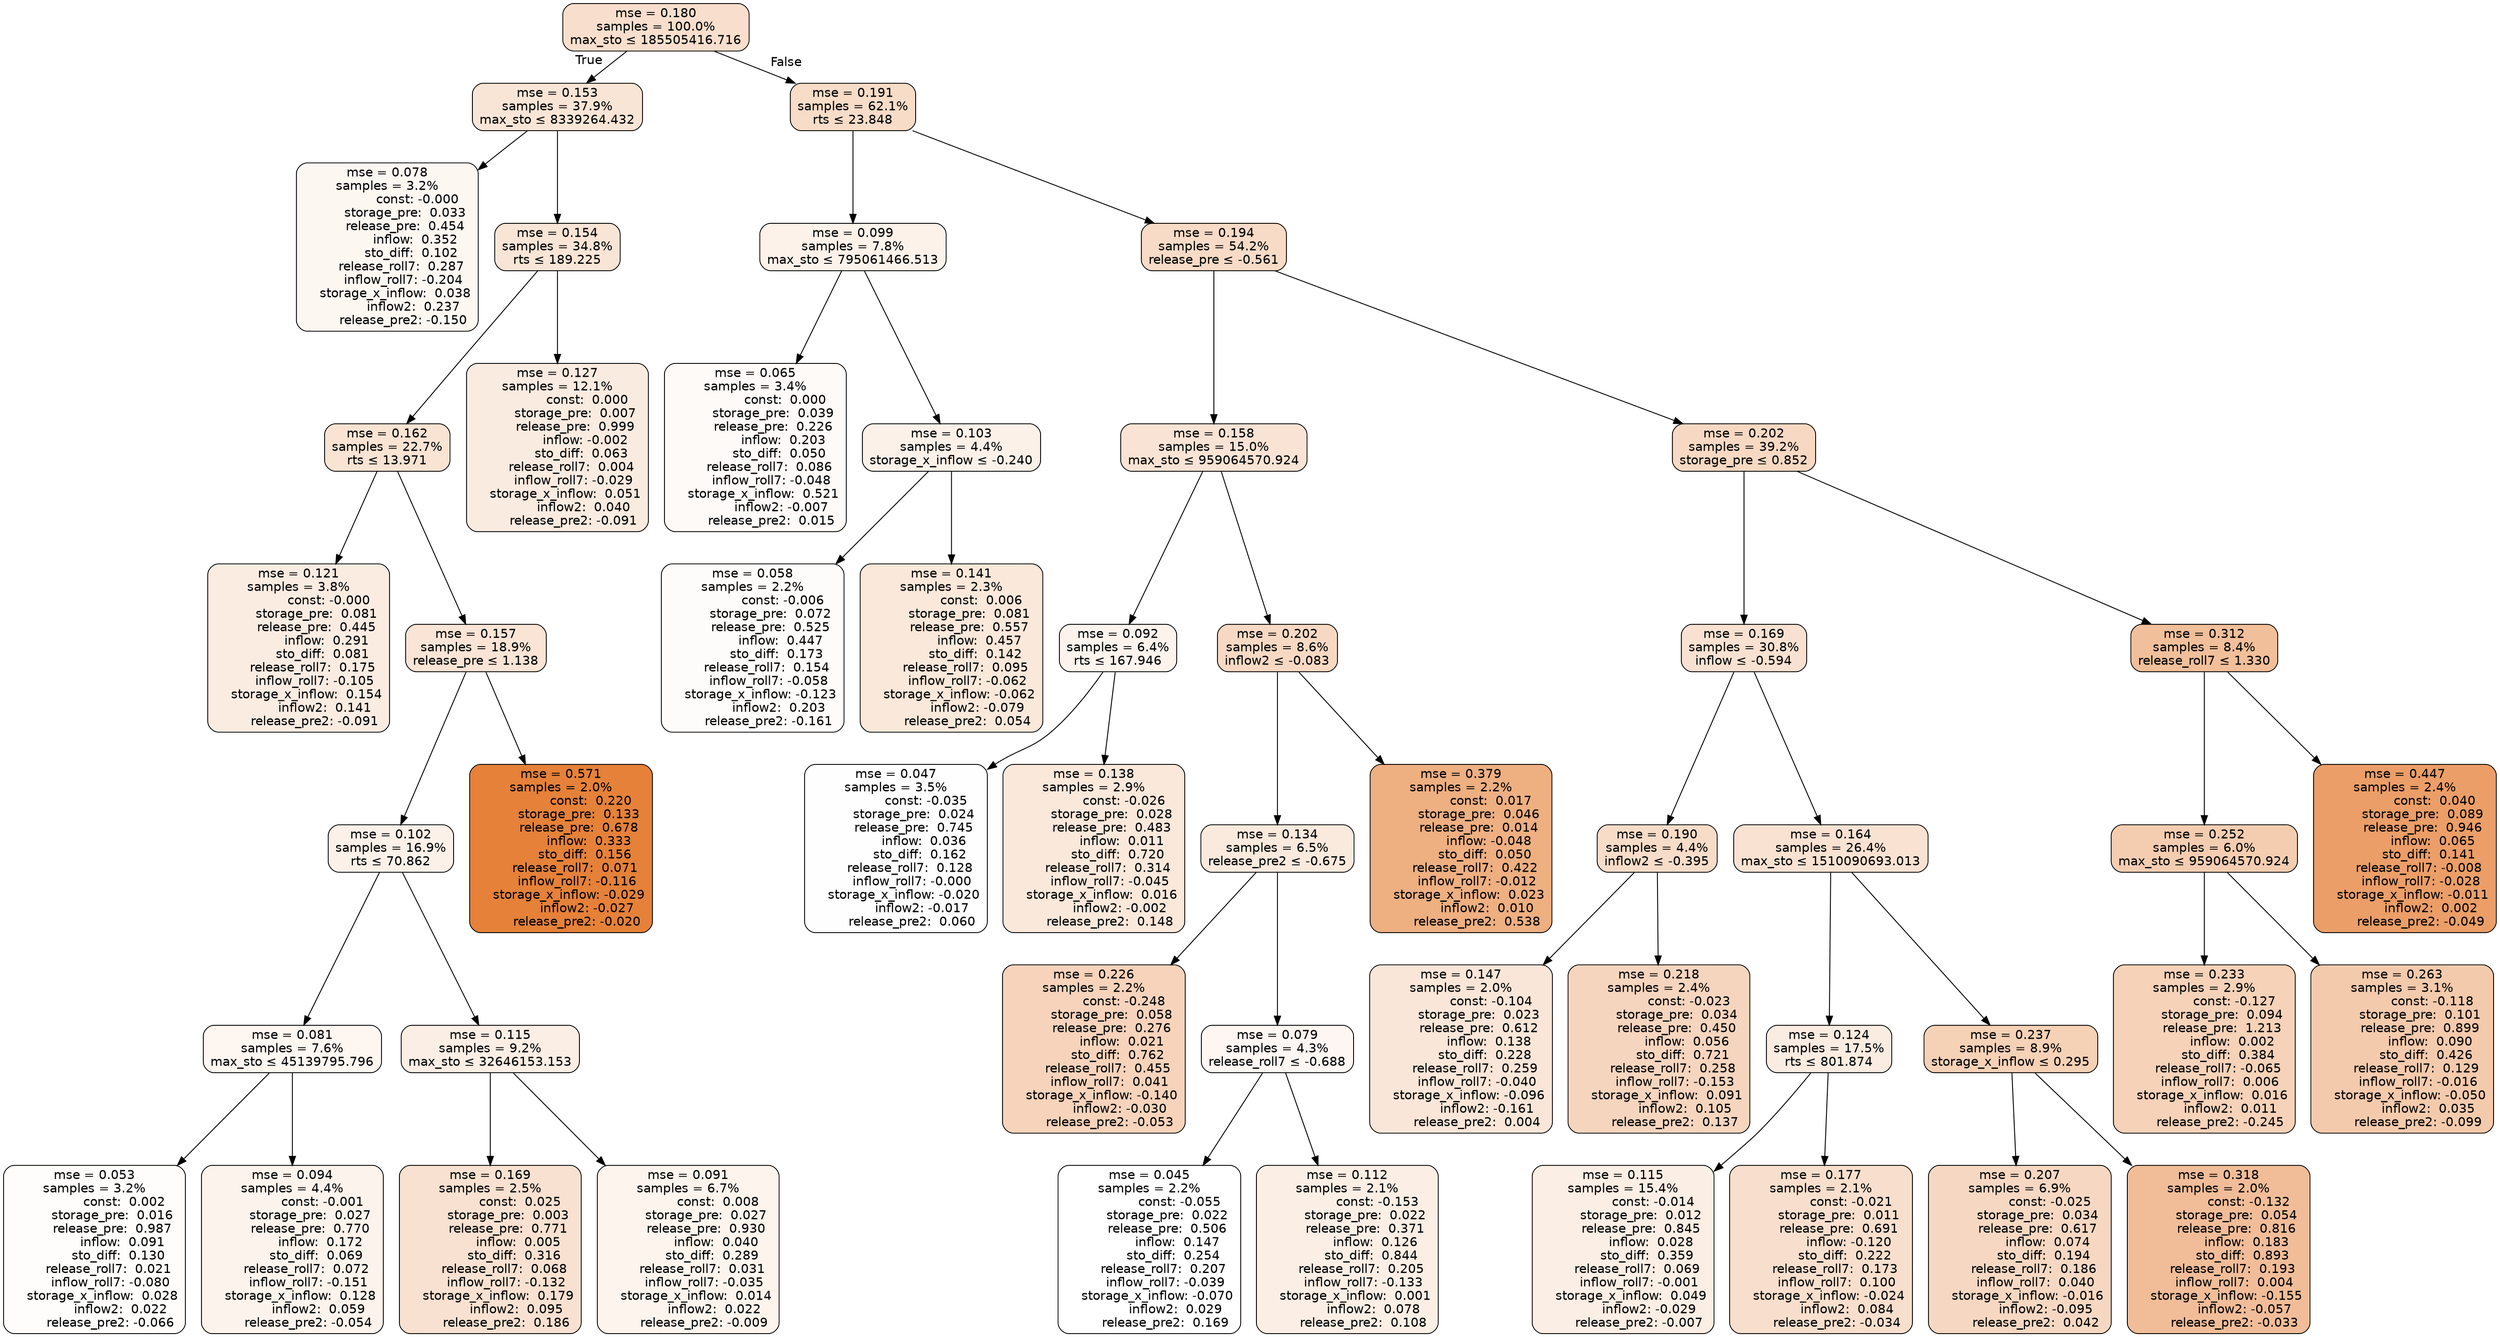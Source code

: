 digraph tree {
bgcolor="transparent"
node [shape=rectangle, style="filled, rounded", color="black", fontname=helvetica] ;
edge [fontname=helvetica] ;
	"0" [label="mse = 0.180
samples = 100.0%
max_sto &le; 185505416.716", fillcolor="#f8decc"]
	"1" [label="mse = 0.153
samples = 37.9%
max_sto &le; 8339264.432", fillcolor="#f9e5d6"]
	"2" [label="mse = 0.078
samples = 3.2%
               const: -0.000
         storage_pre:  0.033
         release_pre:  0.454
              inflow:  0.352
            sto_diff:  0.102
       release_roll7:  0.287
        inflow_roll7: -0.204
    storage_x_inflow:  0.038
             inflow2:  0.237
        release_pre2: -0.150", fillcolor="#fdf7f2"]
	"3" [label="mse = 0.154
samples = 34.8%
rts &le; 189.225", fillcolor="#f9e5d6"]
	"4" [label="mse = 0.162
samples = 22.7%
rts &le; 13.971", fillcolor="#f9e3d3"]
	"5" [label="mse = 0.121
samples = 3.8%
               const: -0.000
         storage_pre:  0.081
         release_pre:  0.445
              inflow:  0.291
            sto_diff:  0.081
       release_roll7:  0.175
        inflow_roll7: -0.105
    storage_x_inflow:  0.154
             inflow2:  0.141
        release_pre2: -0.091", fillcolor="#fbece2"]
	"6" [label="mse = 0.157
samples = 18.9%
release_pre &le; 1.138", fillcolor="#f9e4d5"]
	"7" [label="mse = 0.102
samples = 16.9%
rts &le; 70.862", fillcolor="#fcf1e9"]
	"8" [label="mse = 0.081
samples = 7.6%
max_sto &le; 45139795.796", fillcolor="#fdf6f1"]
	"9" [label="mse = 0.053
samples = 3.2%
               const:  0.002
         storage_pre:  0.016
         release_pre:  0.987
              inflow:  0.091
            sto_diff:  0.130
       release_roll7:  0.021
        inflow_roll7: -0.080
    storage_x_inflow:  0.028
             inflow2:  0.022
        release_pre2: -0.066", fillcolor="#fefdfc"]
	"10" [label="mse = 0.094
samples = 4.4%
               const: -0.001
         storage_pre:  0.027
         release_pre:  0.770
              inflow:  0.172
            sto_diff:  0.069
       release_roll7:  0.072
        inflow_roll7: -0.151
    storage_x_inflow:  0.128
             inflow2:  0.059
        release_pre2: -0.054", fillcolor="#fcf3ec"]
	"11" [label="mse = 0.115
samples = 9.2%
max_sto &le; 32646153.153", fillcolor="#fbeee4"]
	"12" [label="mse = 0.169
samples = 2.5%
               const:  0.025
         storage_pre:  0.003
         release_pre:  0.771
              inflow:  0.005
            sto_diff:  0.316
       release_roll7:  0.068
        inflow_roll7: -0.132
    storage_x_inflow:  0.179
             inflow2:  0.095
        release_pre2:  0.186", fillcolor="#f8e1d0"]
	"13" [label="mse = 0.091
samples = 6.7%
               const:  0.008
         storage_pre:  0.027
         release_pre:  0.930
              inflow:  0.040
            sto_diff:  0.289
       release_roll7:  0.031
        inflow_roll7: -0.035
    storage_x_inflow:  0.014
             inflow2:  0.022
        release_pre2: -0.009", fillcolor="#fcf4ed"]
	"14" [label="mse = 0.571
samples = 2.0%
               const:  0.220
         storage_pre:  0.133
         release_pre:  0.678
              inflow:  0.333
            sto_diff:  0.156
       release_roll7:  0.071
        inflow_roll7: -0.116
    storage_x_inflow: -0.029
             inflow2: -0.027
        release_pre2: -0.020", fillcolor="#e58139"]
	"15" [label="mse = 0.127
samples = 12.1%
               const:  0.000
         storage_pre:  0.007
         release_pre:  0.999
              inflow: -0.002
            sto_diff:  0.063
       release_roll7:  0.004
        inflow_roll7: -0.029
    storage_x_inflow:  0.051
             inflow2:  0.040
        release_pre2: -0.091", fillcolor="#faebe0"]
	"16" [label="mse = 0.191
samples = 62.1%
rts &le; 23.848", fillcolor="#f7dcc8"]
	"17" [label="mse = 0.099
samples = 7.8%
max_sto &le; 795061466.513", fillcolor="#fcf2ea"]
	"18" [label="mse = 0.065
samples = 3.4%
               const:  0.000
         storage_pre:  0.039
         release_pre:  0.226
              inflow:  0.203
            sto_diff:  0.050
       release_roll7:  0.086
        inflow_roll7: -0.048
    storage_x_inflow:  0.521
             inflow2: -0.007
        release_pre2:  0.015", fillcolor="#fdfaf7"]
	"19" [label="mse = 0.103
samples = 4.4%
storage_x_inflow &le; -0.240", fillcolor="#fcf1e9"]
	"20" [label="mse = 0.058
samples = 2.2%
               const: -0.006
         storage_pre:  0.072
         release_pre:  0.525
              inflow:  0.447
            sto_diff:  0.173
       release_roll7:  0.154
        inflow_roll7: -0.058
    storage_x_inflow: -0.123
             inflow2:  0.203
        release_pre2: -0.161", fillcolor="#fefcfa"]
	"21" [label="mse = 0.141
samples = 2.3%
               const:  0.006
         storage_pre:  0.081
         release_pre:  0.557
              inflow:  0.457
            sto_diff:  0.142
       release_roll7:  0.095
        inflow_roll7: -0.062
    storage_x_inflow: -0.062
             inflow2: -0.079
        release_pre2:  0.054", fillcolor="#fae8da"]
	"22" [label="mse = 0.194
samples = 54.2%
release_pre &le; -0.561", fillcolor="#f7dbc6"]
	"23" [label="mse = 0.158
samples = 15.0%
max_sto &le; 959064570.924", fillcolor="#f9e3d4"]
	"24" [label="mse = 0.092
samples = 6.4%
rts &le; 167.946", fillcolor="#fcf3ed"]
	"25" [label="mse = 0.047
samples = 3.5%
               const: -0.035
         storage_pre:  0.024
         release_pre:  0.745
              inflow:  0.036
            sto_diff:  0.162
       release_roll7:  0.128
        inflow_roll7: -0.000
    storage_x_inflow: -0.020
             inflow2: -0.017
        release_pre2:  0.060", fillcolor="#fefefe"]
	"26" [label="mse = 0.138
samples = 2.9%
               const: -0.026
         storage_pre:  0.028
         release_pre:  0.483
              inflow:  0.011
            sto_diff:  0.720
       release_roll7:  0.314
        inflow_roll7: -0.045
    storage_x_inflow:  0.016
             inflow2: -0.002
        release_pre2:  0.148", fillcolor="#fae8db"]
	"27" [label="mse = 0.202
samples = 8.6%
inflow2 &le; -0.083", fillcolor="#f7d9c3"]
	"28" [label="mse = 0.134
samples = 6.5%
release_pre2 &le; -0.675", fillcolor="#fae9dd"]
	"29" [label="mse = 0.226
samples = 2.2%
               const: -0.248
         storage_pre:  0.058
         release_pre:  0.276
              inflow:  0.021
            sto_diff:  0.762
       release_roll7:  0.455
        inflow_roll7:  0.041
    storage_x_inflow: -0.140
             inflow2: -0.030
        release_pre2: -0.053", fillcolor="#f6d3ba"]
	"30" [label="mse = 0.079
samples = 4.3%
release_roll7 &le; -0.688", fillcolor="#fdf6f2"]
	"31" [label="mse = 0.045
samples = 2.2%
               const: -0.055
         storage_pre:  0.022
         release_pre:  0.506
              inflow:  0.147
            sto_diff:  0.254
       release_roll7:  0.207
        inflow_roll7: -0.039
    storage_x_inflow: -0.070
             inflow2:  0.029
        release_pre2:  0.169", fillcolor="#ffffff"]
	"32" [label="mse = 0.112
samples = 2.1%
               const: -0.153
         storage_pre:  0.022
         release_pre:  0.371
              inflow:  0.126
            sto_diff:  0.844
       release_roll7:  0.205
        inflow_roll7: -0.133
    storage_x_inflow:  0.001
             inflow2:  0.078
        release_pre2:  0.108", fillcolor="#fbefe5"]
	"33" [label="mse = 0.379
samples = 2.2%
               const:  0.017
         storage_pre:  0.046
         release_pre:  0.014
              inflow: -0.048
            sto_diff:  0.050
       release_roll7:  0.422
        inflow_roll7: -0.012
    storage_x_inflow:  0.023
             inflow2:  0.010
        release_pre2:  0.538", fillcolor="#eeaf81"]
	"34" [label="mse = 0.202
samples = 39.2%
storage_pre &le; 0.852", fillcolor="#f7d9c3"]
	"35" [label="mse = 0.169
samples = 30.8%
inflow &le; -0.594", fillcolor="#f8e1d0"]
	"36" [label="mse = 0.190
samples = 4.4%
inflow2 &le; -0.395", fillcolor="#f7dcc8"]
	"37" [label="mse = 0.147
samples = 2.0%
               const: -0.104
         storage_pre:  0.023
         release_pre:  0.612
              inflow:  0.138
            sto_diff:  0.228
       release_roll7:  0.259
        inflow_roll7: -0.040
    storage_x_inflow: -0.096
             inflow2: -0.161
        release_pre2:  0.004", fillcolor="#f9e6d8"]
	"38" [label="mse = 0.218
samples = 2.4%
               const: -0.023
         storage_pre:  0.034
         release_pre:  0.450
              inflow:  0.056
            sto_diff:  0.721
       release_roll7:  0.258
        inflow_roll7: -0.153
    storage_x_inflow:  0.091
             inflow2:  0.105
        release_pre2:  0.137", fillcolor="#f6d5be"]
	"39" [label="mse = 0.164
samples = 26.4%
max_sto &le; 1510090693.013", fillcolor="#f9e2d2"]
	"40" [label="mse = 0.124
samples = 17.5%
rts &le; 801.874", fillcolor="#fbece1"]
	"41" [label="mse = 0.115
samples = 15.4%
               const: -0.014
         storage_pre:  0.012
         release_pre:  0.845
              inflow:  0.028
            sto_diff:  0.359
       release_roll7:  0.069
        inflow_roll7: -0.001
    storage_x_inflow:  0.049
             inflow2: -0.029
        release_pre2: -0.007", fillcolor="#fbeee4"]
	"42" [label="mse = 0.177
samples = 2.1%
               const: -0.021
         storage_pre:  0.011
         release_pre:  0.691
              inflow: -0.120
            sto_diff:  0.222
       release_roll7:  0.173
        inflow_roll7:  0.100
    storage_x_inflow: -0.024
             inflow2:  0.084
        release_pre2: -0.034", fillcolor="#f8dfcd"]
	"43" [label="mse = 0.237
samples = 8.9%
storage_x_inflow &le; 0.295", fillcolor="#f5d1b6"]
	"44" [label="mse = 0.207
samples = 6.9%
               const: -0.025
         storage_pre:  0.034
         release_pre:  0.617
              inflow:  0.074
            sto_diff:  0.194
       release_roll7:  0.186
        inflow_roll7:  0.040
    storage_x_inflow: -0.016
             inflow2: -0.095
        release_pre2:  0.042", fillcolor="#f6d8c2"]
	"45" [label="mse = 0.318
samples = 2.0%
               const: -0.132
         storage_pre:  0.054
         release_pre:  0.816
              inflow:  0.183
            sto_diff:  0.893
       release_roll7:  0.193
        inflow_roll7:  0.004
    storage_x_inflow: -0.155
             inflow2: -0.057
        release_pre2: -0.033", fillcolor="#f1bd98"]
	"46" [label="mse = 0.312
samples = 8.4%
release_roll7 &le; 1.330", fillcolor="#f1bf9a"]
	"47" [label="mse = 0.252
samples = 6.0%
max_sto &le; 959064570.924", fillcolor="#f4cdb1"]
	"48" [label="mse = 0.233
samples = 2.9%
               const: -0.127
         storage_pre:  0.094
         release_pre:  1.213
              inflow:  0.002
            sto_diff:  0.384
       release_roll7: -0.065
        inflow_roll7:  0.006
    storage_x_inflow:  0.016
             inflow2:  0.011
        release_pre2: -0.245", fillcolor="#f5d2b8"]
	"49" [label="mse = 0.263
samples = 3.1%
               const: -0.118
         storage_pre:  0.101
         release_pre:  0.899
              inflow:  0.090
            sto_diff:  0.426
       release_roll7:  0.129
        inflow_roll7: -0.016
    storage_x_inflow: -0.050
             inflow2:  0.035
        release_pre2: -0.099", fillcolor="#f4caac"]
	"50" [label="mse = 0.447
samples = 2.4%
               const:  0.040
         storage_pre:  0.089
         release_pre:  0.946
              inflow:  0.065
            sto_diff:  0.141
       release_roll7: -0.008
        inflow_roll7: -0.028
    storage_x_inflow: -0.011
             inflow2:  0.002
        release_pre2: -0.049", fillcolor="#eb9e67"]

	"0" -> "1" [labeldistance=2.5, labelangle=45, headlabel="True"]
	"1" -> "2"
	"1" -> "3"
	"3" -> "4"
	"4" -> "5"
	"4" -> "6"
	"6" -> "7"
	"7" -> "8"
	"8" -> "9"
	"8" -> "10"
	"7" -> "11"
	"11" -> "12"
	"11" -> "13"
	"6" -> "14"
	"3" -> "15"
	"0" -> "16" [labeldistance=2.5, labelangle=-45, headlabel="False"]
	"16" -> "17"
	"17" -> "18"
	"17" -> "19"
	"19" -> "20"
	"19" -> "21"
	"16" -> "22"
	"22" -> "23"
	"23" -> "24"
	"24" -> "25"
	"24" -> "26"
	"23" -> "27"
	"27" -> "28"
	"28" -> "29"
	"28" -> "30"
	"30" -> "31"
	"30" -> "32"
	"27" -> "33"
	"22" -> "34"
	"34" -> "35"
	"35" -> "36"
	"36" -> "37"
	"36" -> "38"
	"35" -> "39"
	"39" -> "40"
	"40" -> "41"
	"40" -> "42"
	"39" -> "43"
	"43" -> "44"
	"43" -> "45"
	"34" -> "46"
	"46" -> "47"
	"47" -> "48"
	"47" -> "49"
	"46" -> "50"
}
